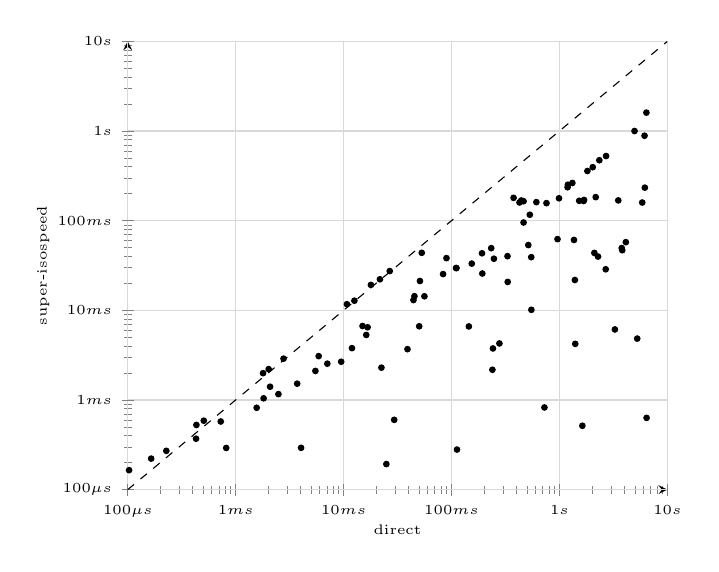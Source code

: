 \begin{tikzpicture}
\begin{axis}[
	font = \tiny,
	axis lines = left,
	axis lines = left,
	grid = major,
	grid style = {draw=gray!30},
	xmode = log,
	ymode = log,
	ymin = 0.1,
	ymax = 10000,
	xmin = 0.1,
	xmax = 10000,
	xlabel = {direct},
	ylabel = {super-isospeed},
	label shift = {-6pt},
	% log ticks with fixed point,
	xtick = {0.1, 1, 10, 100, 1000, 10000, 100000, 1000000, 10000000},
	ytick = {0.1, 1, 10, 100, 1000, 10000, 100000, 1000000, 10000000},
	xticklabels = \empty,
	yticklabels = \empty,
	extra x ticks = {0.1, 1, 10, 100, 1000, 10000, 60000, 600000, 1800000, 3600000},
	extra x tick labels = {$100 {\mu}s$, $1 ms$, $10 ms$, $100 ms$, $1 s$, $10 s$, $1 m.$, $10 m.$, $30 m.$, $1 h$},
	extra y ticks = {0.1, 1, 10, 100, 1000, 10000, 60000, 600000, 1800000, 3600000},
	extra y tick labels = {$100 {\mu}s$, $1 ms$, $10 ms$, $100 ms$, $1 s$, $10 s$, $1 m.$, $10 m.$, $30 m.$, $1 h$},
]
	\addplot [only marks, mark size=1pt] coordinates {
		(7.075, 2.541)
		(1676.596, 165.945)
		(330.383, 40.207)
		(4.041, 0.293)
		(1692.272, 170.324)
		(9.507, 2.672)
		(1.567, 0.819)
		(0.818, 0.292)
		(426.721, 159.647)
		(1190.544, 235.917)
		(376.2, 179.731)
		(1390.977, 21.797)
		(56.13, 14.354)
		(0.228, 0.271)
		(0.728, 0.576)
		(10.748, 11.703)
		(3.718, 1.521)
		(5.88, 3.086)
		(2.78, 2.893)
		(14.997, 6.688)
		(21.727, 22.195)
		(11.963, 3.788)
		(278.041, 4.273)
		(111.171, 29.576)
		(191.829, 43.298)
		(6146.995, 886.168)
		(239.357, 2.175)
		(242.125, 3.758)
		(991.057, 177.673)
		(24.926, 0.193)
		(514.963, 53.482)
		(1631.482, 0.516)
		(5.485, 2.109)
		(53.05, 43.806)
		(331.915, 20.749)
		(2.086, 1.406)
		(6186.447, 233.52)
		(2108.114, 43.685)
		(548.032, 39.189)
		(112.51, 0.28)
		(0.43, 0.37)
		(1524.931, 166.694)
		(2278.724, 39.773)
		(193.03, 25.747)
		(759.027, 156.906)
		(5851.097, 159.381)
		(22.434, 2.295)
		(12.602, 12.812)
		(4964.105, 1000.277)
		(6422.869, 0.632)
		(44.429, 13.017)
		(2343.251, 472.414)
		(3819.829, 46.834)
		(1.795, 1.993)
		(2.492, 1.163)
		(465.367, 164.831)
		(50.994, 21.236)
		(1.817, 1.044)
		(144.835, 6.616)
		(45.367, 14.386)
		(110.292, 29.663)
		(1364.861, 60.95)
		(39.122, 3.693)
		(2.023, 2.211)
		(0.433, 0.527)
		(3777.81, 49.519)
		(247.293, 37.644)
		(611.576, 160.996)
		(2035.637, 395.264)
		(16.71, 6.476)
		(5257.365, 4.841)
		(83.594, 25.365)
		(6396.273, 1603.882)
		(442.976, 167.869)
		(1318.054, 263.308)
		(2705.9, 525.857)
		(16.229, 5.319)
		(0.507, 0.588)
		(0.165, 0.222)
		(3265.098, 6.123)
		(726.469, 0.826)
		(26.79, 27.415)
		(3509.905, 168.333)
		(233.325, 49.374)
		(17.923, 19.227)
		(1402.721, 4.227)
		(532.045, 116.477)
		(549.854, 10.134)
		(2169.773, 183.126)
		(1198.119, 251.67)
		(89.852, 38.252)
		(50.235, 6.642)
		(154.086, 33.208)
		(960.554, 62.291)
		(4125.794, 57.625)
		(0.103, 0.165)
		(465.486, 95.447)
		(1816.814, 358.375)
		(2685.891, 28.695)
		(29.464, 0.601)
	};
	\addplot+ [mark=none, black, dashed, domain=0.1:10000] {x};
\end{axis}
\end{tikzpicture}
